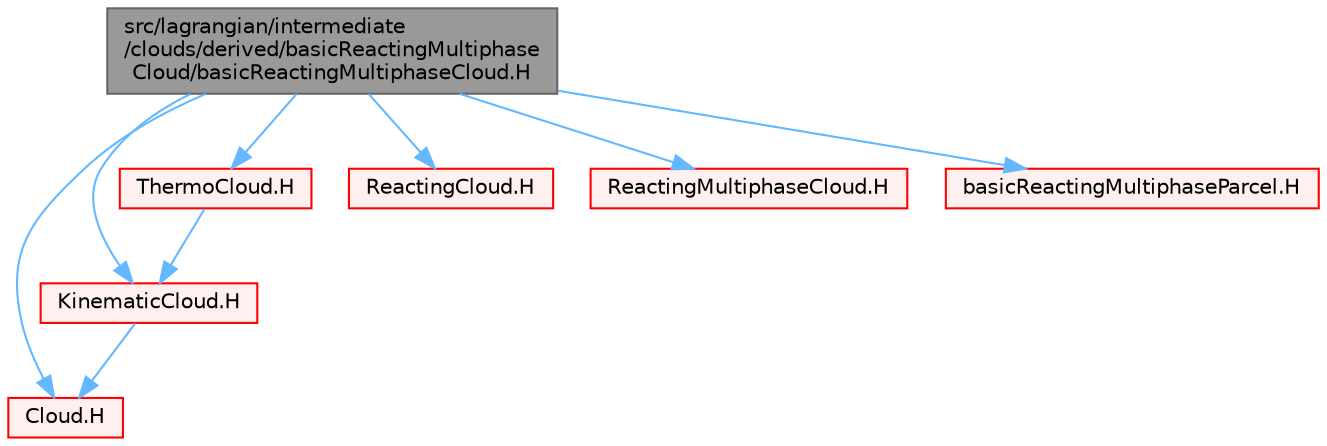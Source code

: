 digraph "src/lagrangian/intermediate/clouds/derived/basicReactingMultiphaseCloud/basicReactingMultiphaseCloud.H"
{
 // LATEX_PDF_SIZE
  bgcolor="transparent";
  edge [fontname=Helvetica,fontsize=10,labelfontname=Helvetica,labelfontsize=10];
  node [fontname=Helvetica,fontsize=10,shape=box,height=0.2,width=0.4];
  Node1 [id="Node000001",label="src/lagrangian/intermediate\l/clouds/derived/basicReactingMultiphase\lCloud/basicReactingMultiphaseCloud.H",height=0.2,width=0.4,color="gray40", fillcolor="grey60", style="filled", fontcolor="black",tooltip=" "];
  Node1 -> Node2 [id="edge1_Node000001_Node000002",color="steelblue1",style="solid",tooltip=" "];
  Node2 [id="Node000002",label="Cloud.H",height=0.2,width=0.4,color="red", fillcolor="#FFF0F0", style="filled",URL="$Cloud_8H.html",tooltip=" "];
  Node1 -> Node287 [id="edge2_Node000001_Node000287",color="steelblue1",style="solid",tooltip=" "];
  Node287 [id="Node000287",label="KinematicCloud.H",height=0.2,width=0.4,color="red", fillcolor="#FFF0F0", style="filled",URL="$KinematicCloud_8H.html",tooltip=" "];
  Node287 -> Node2 [id="edge3_Node000287_Node000002",color="steelblue1",style="solid",tooltip=" "];
  Node1 -> Node489 [id="edge4_Node000001_Node000489",color="steelblue1",style="solid",tooltip=" "];
  Node489 [id="Node000489",label="ThermoCloud.H",height=0.2,width=0.4,color="red", fillcolor="#FFF0F0", style="filled",URL="$ThermoCloud_8H.html",tooltip=" "];
  Node489 -> Node287 [id="edge5_Node000489_Node000287",color="steelblue1",style="solid",tooltip=" "];
  Node1 -> Node518 [id="edge6_Node000001_Node000518",color="steelblue1",style="solid",tooltip=" "];
  Node518 [id="Node000518",label="ReactingCloud.H",height=0.2,width=0.4,color="red", fillcolor="#FFF0F0", style="filled",URL="$ReactingCloud_8H.html",tooltip=" "];
  Node1 -> Node521 [id="edge7_Node000001_Node000521",color="steelblue1",style="solid",tooltip=" "];
  Node521 [id="Node000521",label="ReactingMultiphaseCloud.H",height=0.2,width=0.4,color="red", fillcolor="#FFF0F0", style="filled",URL="$ReactingMultiphaseCloud_8H.html",tooltip=" "];
  Node1 -> Node524 [id="edge8_Node000001_Node000524",color="steelblue1",style="solid",tooltip=" "];
  Node524 [id="Node000524",label="basicReactingMultiphaseParcel.H",height=0.2,width=0.4,color="red", fillcolor="#FFF0F0", style="filled",URL="$basicReactingMultiphaseParcel_8H.html",tooltip=" "];
}
